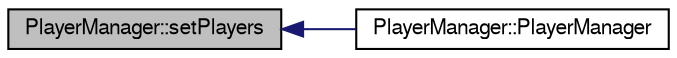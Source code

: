 digraph G
{
  edge [fontname="FreeSans",fontsize="10",labelfontname="FreeSans",labelfontsize="10"];
  node [fontname="FreeSans",fontsize="10",shape=record];
  rankdir="LR";
  Node1 [label="PlayerManager::setPlayers",height=0.2,width=0.4,color="black", fillcolor="grey75", style="filled" fontcolor="black"];
  Node1 -> Node2 [dir="back",color="midnightblue",fontsize="10",style="solid",fontname="FreeSans"];
  Node2 [label="PlayerManager::PlayerManager",height=0.2,width=0.4,color="black", fillcolor="white", style="filled",URL="$class_player_manager.html#ae093e4e4e7eecdf5b46de72f5827d71d",tooltip="default constructor"];
}
